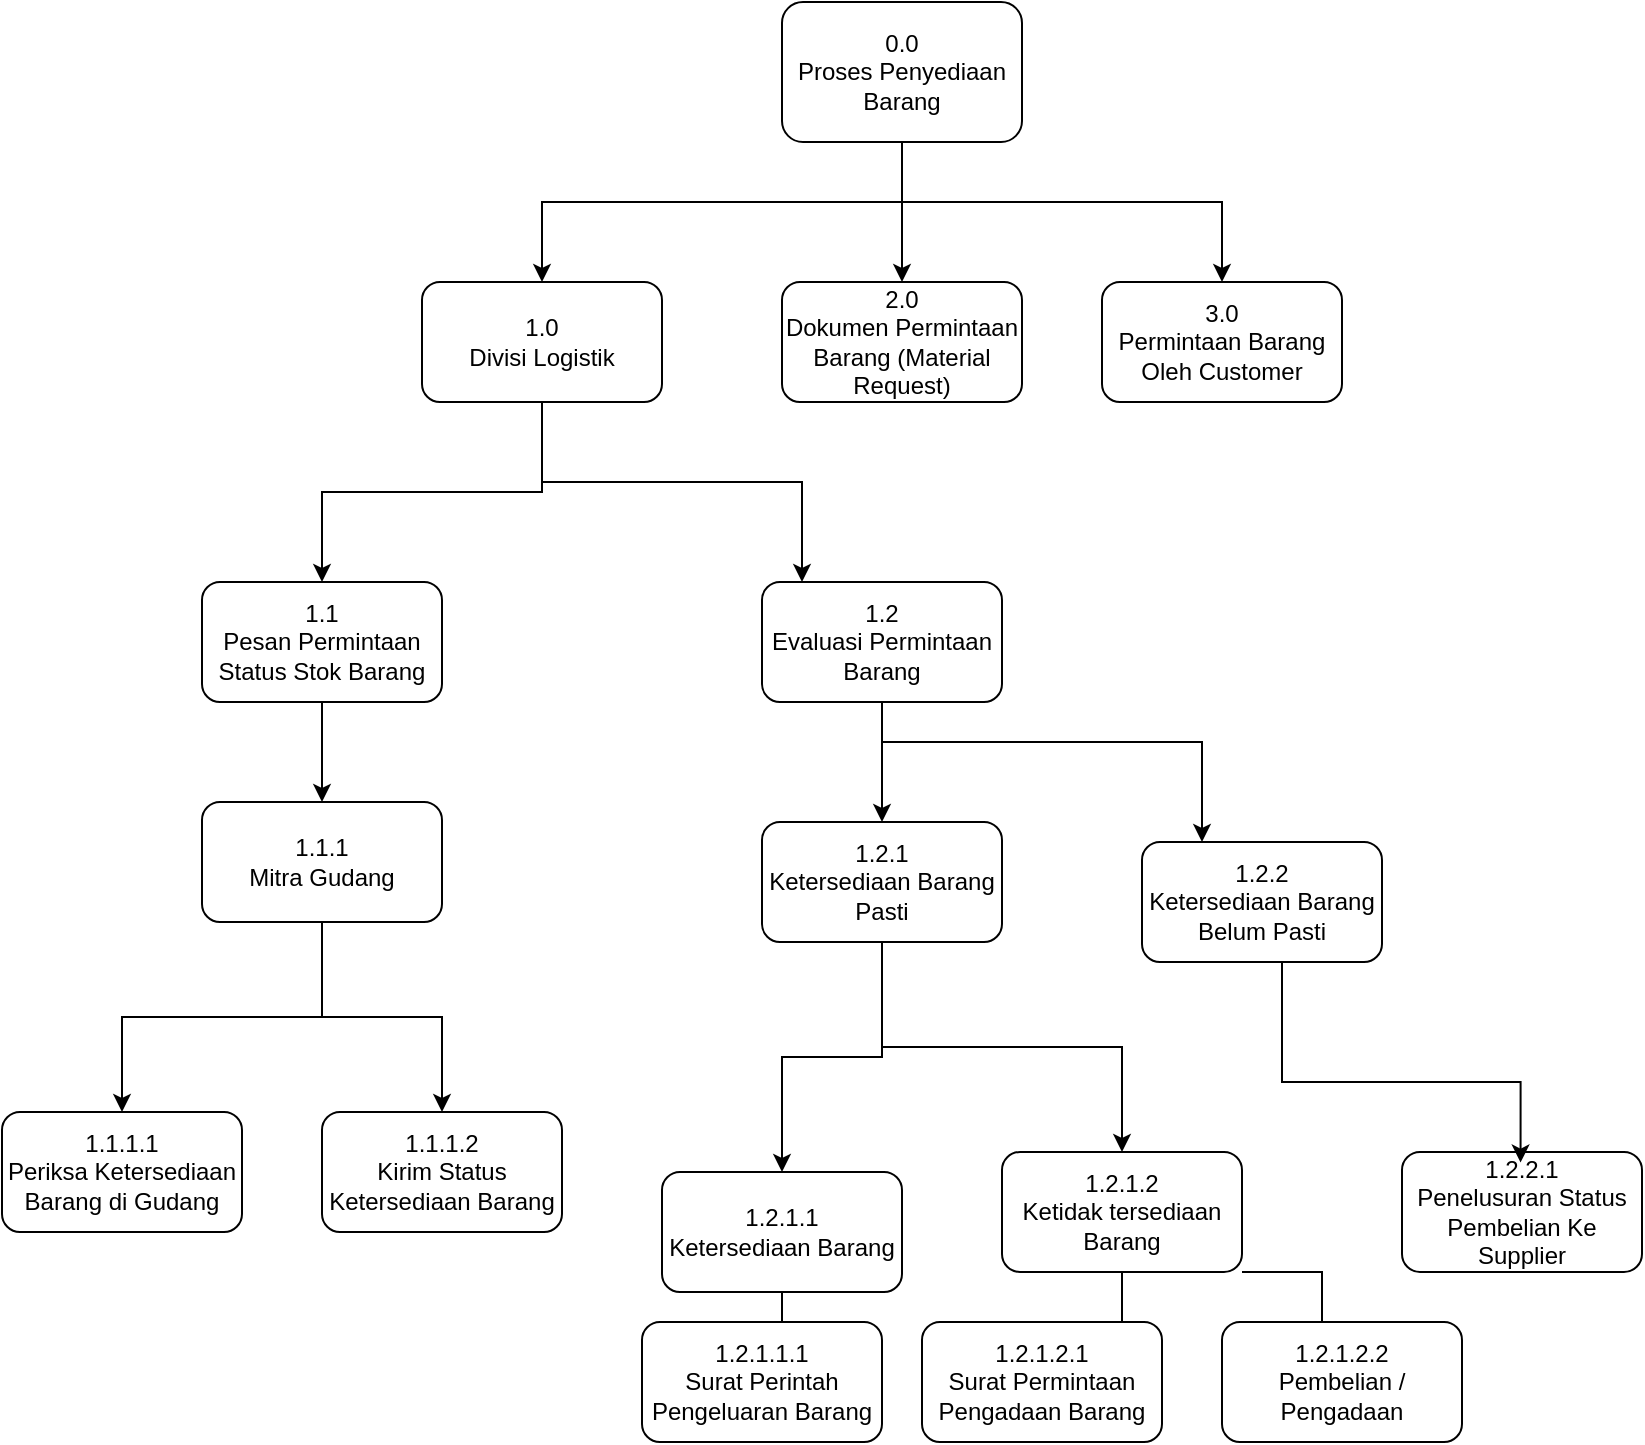 <mxfile version="24.4.10" type="github">
  <diagram id="prtHgNgQTEPvFCAcTncT" name="Page-1">
    <mxGraphModel dx="2787" dy="884" grid="1" gridSize="10" guides="1" tooltips="1" connect="1" arrows="1" fold="1" page="1" pageScale="1" pageWidth="827" pageHeight="1169" math="0" shadow="0">
      <root>
        <mxCell id="0" />
        <mxCell id="1" parent="0" />
        <mxCell id="E3vst3PBMyqMZj28GC8u-21" style="edgeStyle=orthogonalEdgeStyle;rounded=0;orthogonalLoop=1;jettySize=auto;html=1;" edge="1" parent="1" source="E3vst3PBMyqMZj28GC8u-1" target="E3vst3PBMyqMZj28GC8u-6">
          <mxGeometry relative="1" as="geometry" />
        </mxCell>
        <mxCell id="E3vst3PBMyqMZj28GC8u-22" style="edgeStyle=orthogonalEdgeStyle;rounded=0;orthogonalLoop=1;jettySize=auto;html=1;" edge="1" parent="1" source="E3vst3PBMyqMZj28GC8u-1" target="E3vst3PBMyqMZj28GC8u-2">
          <mxGeometry relative="1" as="geometry">
            <Array as="points">
              <mxPoint x="390" y="100" />
              <mxPoint x="210" y="100" />
            </Array>
          </mxGeometry>
        </mxCell>
        <mxCell id="E3vst3PBMyqMZj28GC8u-23" style="edgeStyle=orthogonalEdgeStyle;rounded=0;orthogonalLoop=1;jettySize=auto;html=1;" edge="1" parent="1" source="E3vst3PBMyqMZj28GC8u-1" target="E3vst3PBMyqMZj28GC8u-4">
          <mxGeometry relative="1" as="geometry">
            <Array as="points">
              <mxPoint x="390" y="100" />
              <mxPoint x="550" y="100" />
            </Array>
          </mxGeometry>
        </mxCell>
        <mxCell id="E3vst3PBMyqMZj28GC8u-1" value="&lt;div&gt;0.0&lt;/div&gt;Proses Penyediaan Barang" style="rounded=1;whiteSpace=wrap;html=1;" vertex="1" parent="1">
          <mxGeometry x="330" width="120" height="70" as="geometry" />
        </mxCell>
        <mxCell id="E3vst3PBMyqMZj28GC8u-18" style="edgeStyle=orthogonalEdgeStyle;rounded=0;orthogonalLoop=1;jettySize=auto;html=1;" edge="1" parent="1" source="E3vst3PBMyqMZj28GC8u-2" target="E3vst3PBMyqMZj28GC8u-5">
          <mxGeometry relative="1" as="geometry" />
        </mxCell>
        <mxCell id="E3vst3PBMyqMZj28GC8u-20" style="edgeStyle=orthogonalEdgeStyle;rounded=0;orthogonalLoop=1;jettySize=auto;html=1;" edge="1" parent="1" source="E3vst3PBMyqMZj28GC8u-2" target="E3vst3PBMyqMZj28GC8u-7">
          <mxGeometry relative="1" as="geometry">
            <Array as="points">
              <mxPoint x="210" y="240" />
              <mxPoint x="340" y="240" />
            </Array>
          </mxGeometry>
        </mxCell>
        <mxCell id="E3vst3PBMyqMZj28GC8u-2" value="1.0&lt;div&gt;Divisi Logistik&lt;/div&gt;" style="rounded=1;whiteSpace=wrap;html=1;" vertex="1" parent="1">
          <mxGeometry x="150" y="140" width="120" height="60" as="geometry" />
        </mxCell>
        <mxCell id="E3vst3PBMyqMZj28GC8u-27" style="edgeStyle=orthogonalEdgeStyle;rounded=0;orthogonalLoop=1;jettySize=auto;html=1;" edge="1" parent="1" source="E3vst3PBMyqMZj28GC8u-3" target="E3vst3PBMyqMZj28GC8u-26">
          <mxGeometry relative="1" as="geometry" />
        </mxCell>
        <mxCell id="E3vst3PBMyqMZj28GC8u-29" style="edgeStyle=orthogonalEdgeStyle;rounded=0;orthogonalLoop=1;jettySize=auto;html=1;" edge="1" parent="1" source="E3vst3PBMyqMZj28GC8u-3" target="E3vst3PBMyqMZj28GC8u-28">
          <mxGeometry relative="1" as="geometry" />
        </mxCell>
        <mxCell id="E3vst3PBMyqMZj28GC8u-3" value="&lt;div&gt;1.1.1&lt;/div&gt;Mitra Gudang" style="rounded=1;whiteSpace=wrap;html=1;" vertex="1" parent="1">
          <mxGeometry x="40" y="400" width="120" height="60" as="geometry" />
        </mxCell>
        <mxCell id="E3vst3PBMyqMZj28GC8u-4" value="3.0&lt;div&gt;Permintaan Barang Oleh Customer&lt;/div&gt;" style="rounded=1;whiteSpace=wrap;html=1;" vertex="1" parent="1">
          <mxGeometry x="490" y="140" width="120" height="60" as="geometry" />
        </mxCell>
        <mxCell id="E3vst3PBMyqMZj28GC8u-25" style="edgeStyle=orthogonalEdgeStyle;rounded=0;orthogonalLoop=1;jettySize=auto;html=1;entryX=0.5;entryY=0;entryDx=0;entryDy=0;" edge="1" parent="1" source="E3vst3PBMyqMZj28GC8u-5" target="E3vst3PBMyqMZj28GC8u-3">
          <mxGeometry relative="1" as="geometry" />
        </mxCell>
        <mxCell id="E3vst3PBMyqMZj28GC8u-5" value="&lt;div&gt;1.1&lt;/div&gt;Pesan Permintaan Status Stok Barang" style="rounded=1;whiteSpace=wrap;html=1;" vertex="1" parent="1">
          <mxGeometry x="40" y="290" width="120" height="60" as="geometry" />
        </mxCell>
        <mxCell id="E3vst3PBMyqMZj28GC8u-6" value="&lt;div&gt;2.0&lt;/div&gt;Dokumen Permintaan Barang (Material Request)" style="rounded=1;whiteSpace=wrap;html=1;" vertex="1" parent="1">
          <mxGeometry x="330" y="140" width="120" height="60" as="geometry" />
        </mxCell>
        <mxCell id="E3vst3PBMyqMZj28GC8u-43" style="edgeStyle=orthogonalEdgeStyle;rounded=0;orthogonalLoop=1;jettySize=auto;html=1;" edge="1" parent="1" source="E3vst3PBMyqMZj28GC8u-7" target="E3vst3PBMyqMZj28GC8u-42">
          <mxGeometry relative="1" as="geometry" />
        </mxCell>
        <mxCell id="E3vst3PBMyqMZj28GC8u-46" style="edgeStyle=orthogonalEdgeStyle;rounded=0;orthogonalLoop=1;jettySize=auto;html=1;" edge="1" parent="1" source="E3vst3PBMyqMZj28GC8u-7" target="E3vst3PBMyqMZj28GC8u-41">
          <mxGeometry relative="1" as="geometry">
            <Array as="points">
              <mxPoint x="380" y="370" />
              <mxPoint x="540" y="370" />
            </Array>
          </mxGeometry>
        </mxCell>
        <mxCell id="E3vst3PBMyqMZj28GC8u-7" value="1.2&lt;div&gt;Evaluasi Permintaan Barang&lt;/div&gt;" style="rounded=1;whiteSpace=wrap;html=1;" vertex="1" parent="1">
          <mxGeometry x="320" y="290" width="120" height="60" as="geometry" />
        </mxCell>
        <mxCell id="E3vst3PBMyqMZj28GC8u-26" value="1.1.1.1&lt;div&gt;Periksa Ketersediaan Barang di Gudang&lt;/div&gt;" style="rounded=1;whiteSpace=wrap;html=1;" vertex="1" parent="1">
          <mxGeometry x="-60" y="555" width="120" height="60" as="geometry" />
        </mxCell>
        <mxCell id="E3vst3PBMyqMZj28GC8u-28" value="1.1.1.2&lt;div&gt;Kirim Status Ketersediaan Barang&lt;/div&gt;" style="rounded=1;whiteSpace=wrap;html=1;" vertex="1" parent="1">
          <mxGeometry x="100" y="555" width="120" height="60" as="geometry" />
        </mxCell>
        <mxCell id="E3vst3PBMyqMZj28GC8u-35" style="edgeStyle=orthogonalEdgeStyle;rounded=0;orthogonalLoop=1;jettySize=auto;html=1;entryX=0.5;entryY=0;entryDx=0;entryDy=0;" edge="1" parent="1" source="E3vst3PBMyqMZj28GC8u-30">
          <mxGeometry relative="1" as="geometry">
            <mxPoint x="310" y="695" as="targetPoint" />
          </mxGeometry>
        </mxCell>
        <mxCell id="E3vst3PBMyqMZj28GC8u-30" value="&lt;div&gt;1.2.1.1&lt;/div&gt;Ketersediaan Barang" style="rounded=1;whiteSpace=wrap;html=1;" vertex="1" parent="1">
          <mxGeometry x="270" y="585" width="120" height="60" as="geometry" />
        </mxCell>
        <mxCell id="E3vst3PBMyqMZj28GC8u-37" style="edgeStyle=orthogonalEdgeStyle;rounded=0;orthogonalLoop=1;jettySize=auto;html=1;" edge="1" parent="1" source="E3vst3PBMyqMZj28GC8u-31">
          <mxGeometry relative="1" as="geometry">
            <mxPoint x="450" y="695" as="targetPoint" />
          </mxGeometry>
        </mxCell>
        <mxCell id="E3vst3PBMyqMZj28GC8u-40" style="edgeStyle=orthogonalEdgeStyle;rounded=0;orthogonalLoop=1;jettySize=auto;html=1;" edge="1" parent="1" source="E3vst3PBMyqMZj28GC8u-31">
          <mxGeometry relative="1" as="geometry">
            <mxPoint x="600.0" y="695" as="targetPoint" />
            <Array as="points">
              <mxPoint x="450" y="635" />
              <mxPoint x="600" y="635" />
            </Array>
          </mxGeometry>
        </mxCell>
        <mxCell id="E3vst3PBMyqMZj28GC8u-31" value="&lt;div&gt;1.2.1.2&lt;/div&gt;Ketidak tersediaan Barang" style="rounded=1;whiteSpace=wrap;html=1;" vertex="1" parent="1">
          <mxGeometry x="440" y="575" width="120" height="60" as="geometry" />
        </mxCell>
        <mxCell id="E3vst3PBMyqMZj28GC8u-32" value="1.2.1.1.1&lt;div&gt;Surat Perintah Pengeluaran Barang&lt;/div&gt;" style="rounded=1;whiteSpace=wrap;html=1;" vertex="1" parent="1">
          <mxGeometry x="260" y="660" width="120" height="60" as="geometry" />
        </mxCell>
        <mxCell id="E3vst3PBMyqMZj28GC8u-36" value="1.2.1.2.1&lt;div&gt;Surat Permintaan Pengadaan Barang&lt;/div&gt;" style="rounded=1;whiteSpace=wrap;html=1;" vertex="1" parent="1">
          <mxGeometry x="400" y="660" width="120" height="60" as="geometry" />
        </mxCell>
        <mxCell id="E3vst3PBMyqMZj28GC8u-38" value="1.2.1.2.2&lt;div&gt;&lt;span style=&quot;background-color: initial;&quot;&gt;Pembelian / Pengadaan&lt;/span&gt;&lt;/div&gt;" style="rounded=1;whiteSpace=wrap;html=1;" vertex="1" parent="1">
          <mxGeometry x="550" y="660" width="120" height="60" as="geometry" />
        </mxCell>
        <mxCell id="E3vst3PBMyqMZj28GC8u-41" value="1.2.2&lt;div&gt;Ketersediaan Barang Belum Pasti&lt;/div&gt;" style="rounded=1;whiteSpace=wrap;html=1;" vertex="1" parent="1">
          <mxGeometry x="510" y="420" width="120" height="60" as="geometry" />
        </mxCell>
        <mxCell id="E3vst3PBMyqMZj28GC8u-47" style="edgeStyle=orthogonalEdgeStyle;rounded=0;orthogonalLoop=1;jettySize=auto;html=1;" edge="1" parent="1" source="E3vst3PBMyqMZj28GC8u-42" target="E3vst3PBMyqMZj28GC8u-30">
          <mxGeometry relative="1" as="geometry" />
        </mxCell>
        <mxCell id="E3vst3PBMyqMZj28GC8u-48" style="edgeStyle=orthogonalEdgeStyle;rounded=0;orthogonalLoop=1;jettySize=auto;html=1;entryX=0.5;entryY=0;entryDx=0;entryDy=0;" edge="1" parent="1" source="E3vst3PBMyqMZj28GC8u-42" target="E3vst3PBMyqMZj28GC8u-31">
          <mxGeometry relative="1" as="geometry" />
        </mxCell>
        <mxCell id="E3vst3PBMyqMZj28GC8u-42" value="&lt;div&gt;1.2.1&lt;/div&gt;Ketersediaan Barang Pasti" style="rounded=1;whiteSpace=wrap;html=1;" vertex="1" parent="1">
          <mxGeometry x="320" y="410" width="120" height="60" as="geometry" />
        </mxCell>
        <mxCell id="E3vst3PBMyqMZj28GC8u-49" value="&lt;div&gt;1.2.2.1&lt;/div&gt;Penelusuran Status Pembelian Ke Supplier" style="rounded=1;whiteSpace=wrap;html=1;" vertex="1" parent="1">
          <mxGeometry x="640" y="575" width="120" height="60" as="geometry" />
        </mxCell>
        <mxCell id="E3vst3PBMyqMZj28GC8u-50" style="edgeStyle=orthogonalEdgeStyle;rounded=0;orthogonalLoop=1;jettySize=auto;html=1;entryX=0.494;entryY=0.088;entryDx=0;entryDy=0;entryPerimeter=0;" edge="1" parent="1" source="E3vst3PBMyqMZj28GC8u-41" target="E3vst3PBMyqMZj28GC8u-49">
          <mxGeometry relative="1" as="geometry">
            <Array as="points">
              <mxPoint x="580" y="540" />
              <mxPoint x="699" y="540" />
            </Array>
          </mxGeometry>
        </mxCell>
      </root>
    </mxGraphModel>
  </diagram>
</mxfile>
